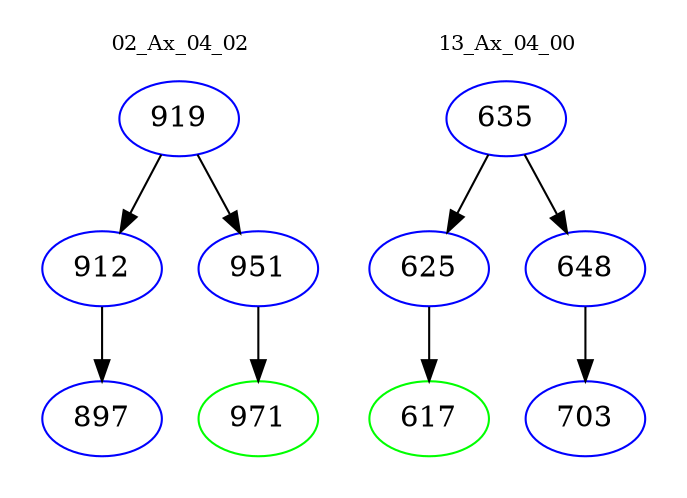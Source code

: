 digraph{
subgraph cluster_0 {
color = white
label = "02_Ax_04_02";
fontsize=10;
T0_919 [label="919", color="blue"]
T0_919 -> T0_912 [color="black"]
T0_912 [label="912", color="blue"]
T0_912 -> T0_897 [color="black"]
T0_897 [label="897", color="blue"]
T0_919 -> T0_951 [color="black"]
T0_951 [label="951", color="blue"]
T0_951 -> T0_971 [color="black"]
T0_971 [label="971", color="green"]
}
subgraph cluster_1 {
color = white
label = "13_Ax_04_00";
fontsize=10;
T1_635 [label="635", color="blue"]
T1_635 -> T1_625 [color="black"]
T1_625 [label="625", color="blue"]
T1_625 -> T1_617 [color="black"]
T1_617 [label="617", color="green"]
T1_635 -> T1_648 [color="black"]
T1_648 [label="648", color="blue"]
T1_648 -> T1_703 [color="black"]
T1_703 [label="703", color="blue"]
}
}
